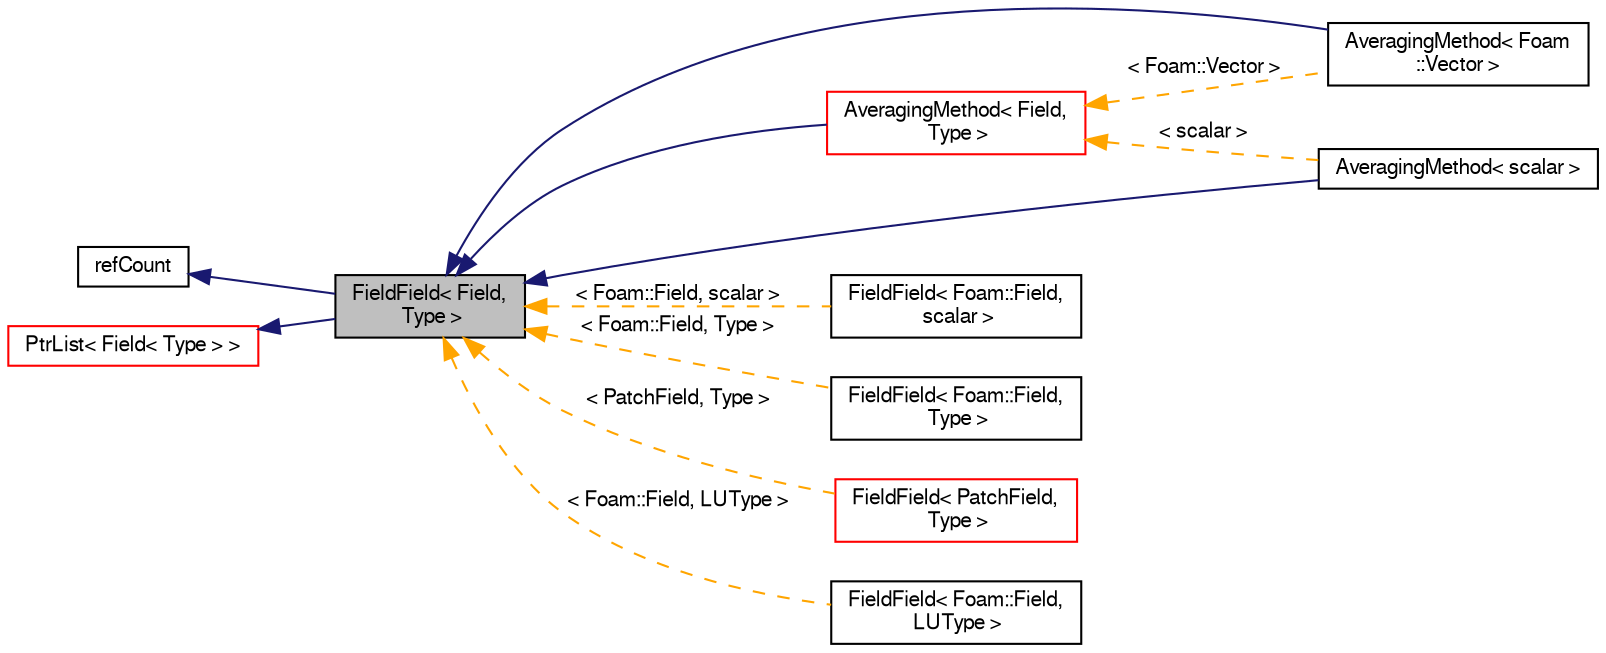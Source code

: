 digraph "FieldField&lt; Field, Type &gt;"
{
  bgcolor="transparent";
  edge [fontname="FreeSans",fontsize="10",labelfontname="FreeSans",labelfontsize="10"];
  node [fontname="FreeSans",fontsize="10",shape=record];
  rankdir="LR";
  Node0 [label="FieldField\< Field,\l Type \>",height=0.2,width=0.4,color="black", fillcolor="grey75", style="filled", fontcolor="black"];
  Node1 -> Node0 [dir="back",color="midnightblue",fontsize="10",style="solid",fontname="FreeSans"];
  Node1 [label="refCount",height=0.2,width=0.4,color="black",URL="$a27094.html",tooltip="Reference counter for various OpenFOAM components. "];
  Node2 -> Node0 [dir="back",color="midnightblue",fontsize="10",style="solid",fontname="FreeSans"];
  Node2 [label="PtrList\< Field\< Type \> \>",height=0.2,width=0.4,color="red",URL="$a25914.html"];
  Node0 -> Node4 [dir="back",color="midnightblue",fontsize="10",style="solid",fontname="FreeSans"];
  Node4 [label="AveragingMethod\< Foam\l::Vector \>",height=0.2,width=0.4,color="black",URL="$a23898.html"];
  Node0 -> Node5 [dir="back",color="midnightblue",fontsize="10",style="solid",fontname="FreeSans"];
  Node5 [label="AveragingMethod\< scalar \>",height=0.2,width=0.4,color="black",URL="$a23898.html"];
  Node0 -> Node6 [dir="back",color="midnightblue",fontsize="10",style="solid",fontname="FreeSans"];
  Node6 [label="AveragingMethod\< Field,\l Type \>",height=0.2,width=0.4,color="red",URL="$a23898.html",tooltip="Base class for lagrangian averaging methods. "];
  Node6 -> Node5 [dir="back",color="orange",fontsize="10",style="dashed",label=" \< scalar \>" ,fontname="FreeSans"];
  Node6 -> Node4 [dir="back",color="orange",fontsize="10",style="dashed",label=" \< Foam::Vector \>" ,fontname="FreeSans"];
  Node0 -> Node10 [dir="back",color="orange",fontsize="10",style="dashed",label=" \< Foam::Field, scalar \>" ,fontname="FreeSans"];
  Node10 [label="FieldField\< Foam::Field,\l scalar \>",height=0.2,width=0.4,color="black",URL="$a26422.html"];
  Node0 -> Node11 [dir="back",color="orange",fontsize="10",style="dashed",label=" \< Foam::Field, Type \>" ,fontname="FreeSans"];
  Node11 [label="FieldField\< Foam::Field,\l Type \>",height=0.2,width=0.4,color="black",URL="$a26422.html"];
  Node0 -> Node12 [dir="back",color="orange",fontsize="10",style="dashed",label=" \< PatchField, Type \>" ,fontname="FreeSans"];
  Node12 [label="FieldField\< PatchField,\l Type \>",height=0.2,width=0.4,color="red",URL="$a26422.html"];
  Node0 -> Node16 [dir="back",color="orange",fontsize="10",style="dashed",label=" \< Foam::Field, LUType \>" ,fontname="FreeSans"];
  Node16 [label="FieldField\< Foam::Field,\l LUType \>",height=0.2,width=0.4,color="black",URL="$a26422.html"];
}

